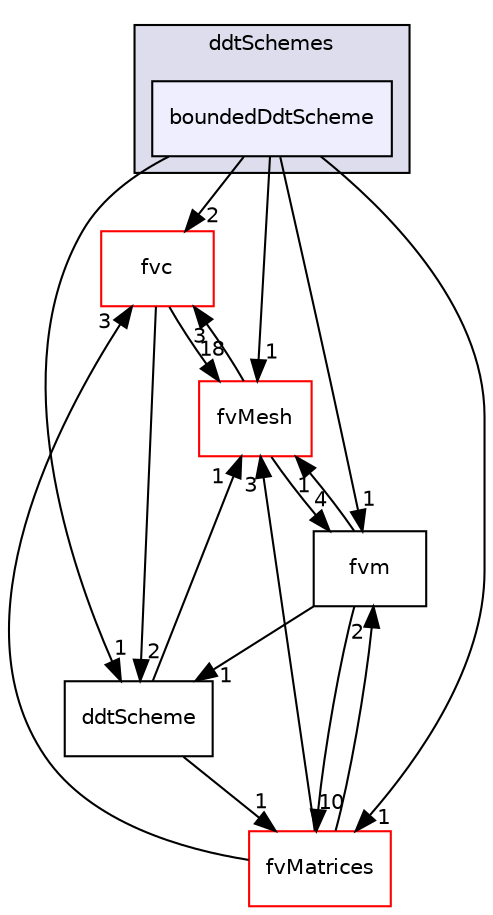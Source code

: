 digraph "src/finiteVolume/finiteVolume/ddtSchemes/boundedDdtScheme" {
  bgcolor=transparent;
  compound=true
  node [ fontsize="10", fontname="Helvetica"];
  edge [ labelfontsize="10", labelfontname="Helvetica"];
  subgraph clusterdir_91771073560c986101bf22be7764122a {
    graph [ bgcolor="#ddddee", pencolor="black", label="ddtSchemes" fontname="Helvetica", fontsize="10", URL="dir_91771073560c986101bf22be7764122a.html"]
  dir_56e52f19caa73b2e3de028c9a3e926b1 [shape=box, label="boundedDdtScheme", style="filled", fillcolor="#eeeeff", pencolor="black", URL="dir_56e52f19caa73b2e3de028c9a3e926b1.html"];
  }
  dir_f4030f3362933683136e1dae328f10c0 [shape=box label="fvc" color="red" URL="dir_f4030f3362933683136e1dae328f10c0.html"];
  dir_c382fa095c9c33d8673c0dd60aaef275 [shape=box label="fvMesh" color="red" URL="dir_c382fa095c9c33d8673c0dd60aaef275.html"];
  dir_20931bf3fe2fda4520b5e1e32c247b67 [shape=box label="ddtScheme" URL="dir_20931bf3fe2fda4520b5e1e32c247b67.html"];
  dir_5d57e3901430bcc99a7ddac11a899224 [shape=box label="fvMatrices" color="red" URL="dir_5d57e3901430bcc99a7ddac11a899224.html"];
  dir_48d41922e6f759406a92bd9d32d963a4 [shape=box label="fvm" URL="dir_48d41922e6f759406a92bd9d32d963a4.html"];
  dir_f4030f3362933683136e1dae328f10c0->dir_c382fa095c9c33d8673c0dd60aaef275 [headlabel="18", labeldistance=1.5 headhref="dir_001083_001120.html"];
  dir_f4030f3362933683136e1dae328f10c0->dir_20931bf3fe2fda4520b5e1e32c247b67 [headlabel="2", labeldistance=1.5 headhref="dir_001083_001074.html"];
  dir_c382fa095c9c33d8673c0dd60aaef275->dir_f4030f3362933683136e1dae328f10c0 [headlabel="3", labeldistance=1.5 headhref="dir_001120_001083.html"];
  dir_c382fa095c9c33d8673c0dd60aaef275->dir_48d41922e6f759406a92bd9d32d963a4 [headlabel="4", labeldistance=1.5 headhref="dir_001120_001085.html"];
  dir_56e52f19caa73b2e3de028c9a3e926b1->dir_f4030f3362933683136e1dae328f10c0 [headlabel="2", labeldistance=1.5 headhref="dir_001071_001083.html"];
  dir_56e52f19caa73b2e3de028c9a3e926b1->dir_c382fa095c9c33d8673c0dd60aaef275 [headlabel="1", labeldistance=1.5 headhref="dir_001071_001120.html"];
  dir_56e52f19caa73b2e3de028c9a3e926b1->dir_20931bf3fe2fda4520b5e1e32c247b67 [headlabel="1", labeldistance=1.5 headhref="dir_001071_001074.html"];
  dir_56e52f19caa73b2e3de028c9a3e926b1->dir_5d57e3901430bcc99a7ddac11a899224 [headlabel="1", labeldistance=1.5 headhref="dir_001071_001112.html"];
  dir_56e52f19caa73b2e3de028c9a3e926b1->dir_48d41922e6f759406a92bd9d32d963a4 [headlabel="1", labeldistance=1.5 headhref="dir_001071_001085.html"];
  dir_20931bf3fe2fda4520b5e1e32c247b67->dir_c382fa095c9c33d8673c0dd60aaef275 [headlabel="1", labeldistance=1.5 headhref="dir_001074_001120.html"];
  dir_20931bf3fe2fda4520b5e1e32c247b67->dir_5d57e3901430bcc99a7ddac11a899224 [headlabel="1", labeldistance=1.5 headhref="dir_001074_001112.html"];
  dir_5d57e3901430bcc99a7ddac11a899224->dir_f4030f3362933683136e1dae328f10c0 [headlabel="3", labeldistance=1.5 headhref="dir_001112_001083.html"];
  dir_5d57e3901430bcc99a7ddac11a899224->dir_c382fa095c9c33d8673c0dd60aaef275 [headlabel="3", labeldistance=1.5 headhref="dir_001112_001120.html"];
  dir_5d57e3901430bcc99a7ddac11a899224->dir_48d41922e6f759406a92bd9d32d963a4 [headlabel="2", labeldistance=1.5 headhref="dir_001112_001085.html"];
  dir_48d41922e6f759406a92bd9d32d963a4->dir_c382fa095c9c33d8673c0dd60aaef275 [headlabel="1", labeldistance=1.5 headhref="dir_001085_001120.html"];
  dir_48d41922e6f759406a92bd9d32d963a4->dir_20931bf3fe2fda4520b5e1e32c247b67 [headlabel="1", labeldistance=1.5 headhref="dir_001085_001074.html"];
  dir_48d41922e6f759406a92bd9d32d963a4->dir_5d57e3901430bcc99a7ddac11a899224 [headlabel="10", labeldistance=1.5 headhref="dir_001085_001112.html"];
}
